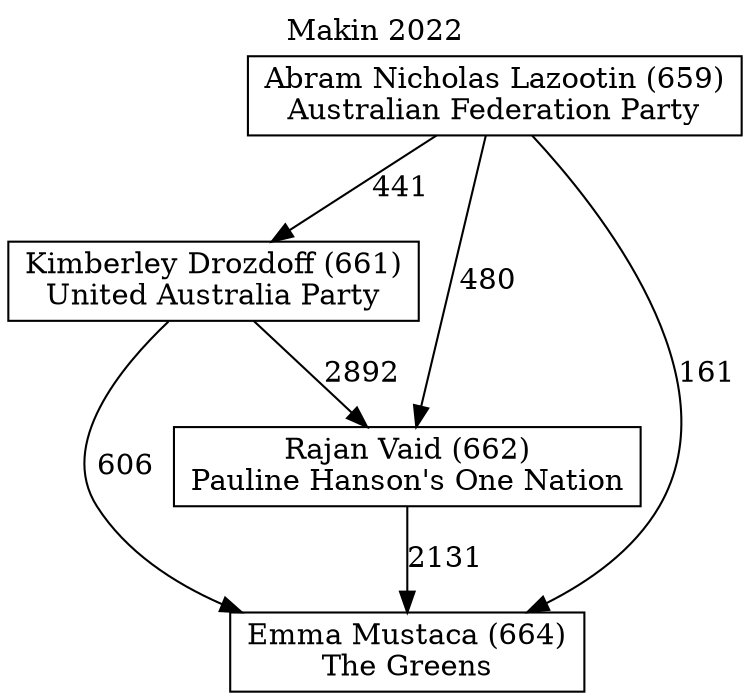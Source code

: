 // House preference flow
digraph "Emma Mustaca (664)_Makin_2022" {
	graph [label="Makin 2022" labelloc=t mclimit=10]
	node [shape=box]
	"Kimberley Drozdoff (661)" [label="Kimberley Drozdoff (661)
United Australia Party"]
	"Abram Nicholas Lazootin (659)" [label="Abram Nicholas Lazootin (659)
Australian Federation Party"]
	"Rajan Vaid (662)" [label="Rajan Vaid (662)
Pauline Hanson's One Nation"]
	"Emma Mustaca (664)" [label="Emma Mustaca (664)
The Greens"]
	"Abram Nicholas Lazootin (659)" -> "Kimberley Drozdoff (661)" [label=441]
	"Kimberley Drozdoff (661)" -> "Rajan Vaid (662)" [label=2892]
	"Abram Nicholas Lazootin (659)" -> "Rajan Vaid (662)" [label=480]
	"Rajan Vaid (662)" -> "Emma Mustaca (664)" [label=2131]
	"Kimberley Drozdoff (661)" -> "Emma Mustaca (664)" [label=606]
	"Abram Nicholas Lazootin (659)" -> "Emma Mustaca (664)" [label=161]
}
